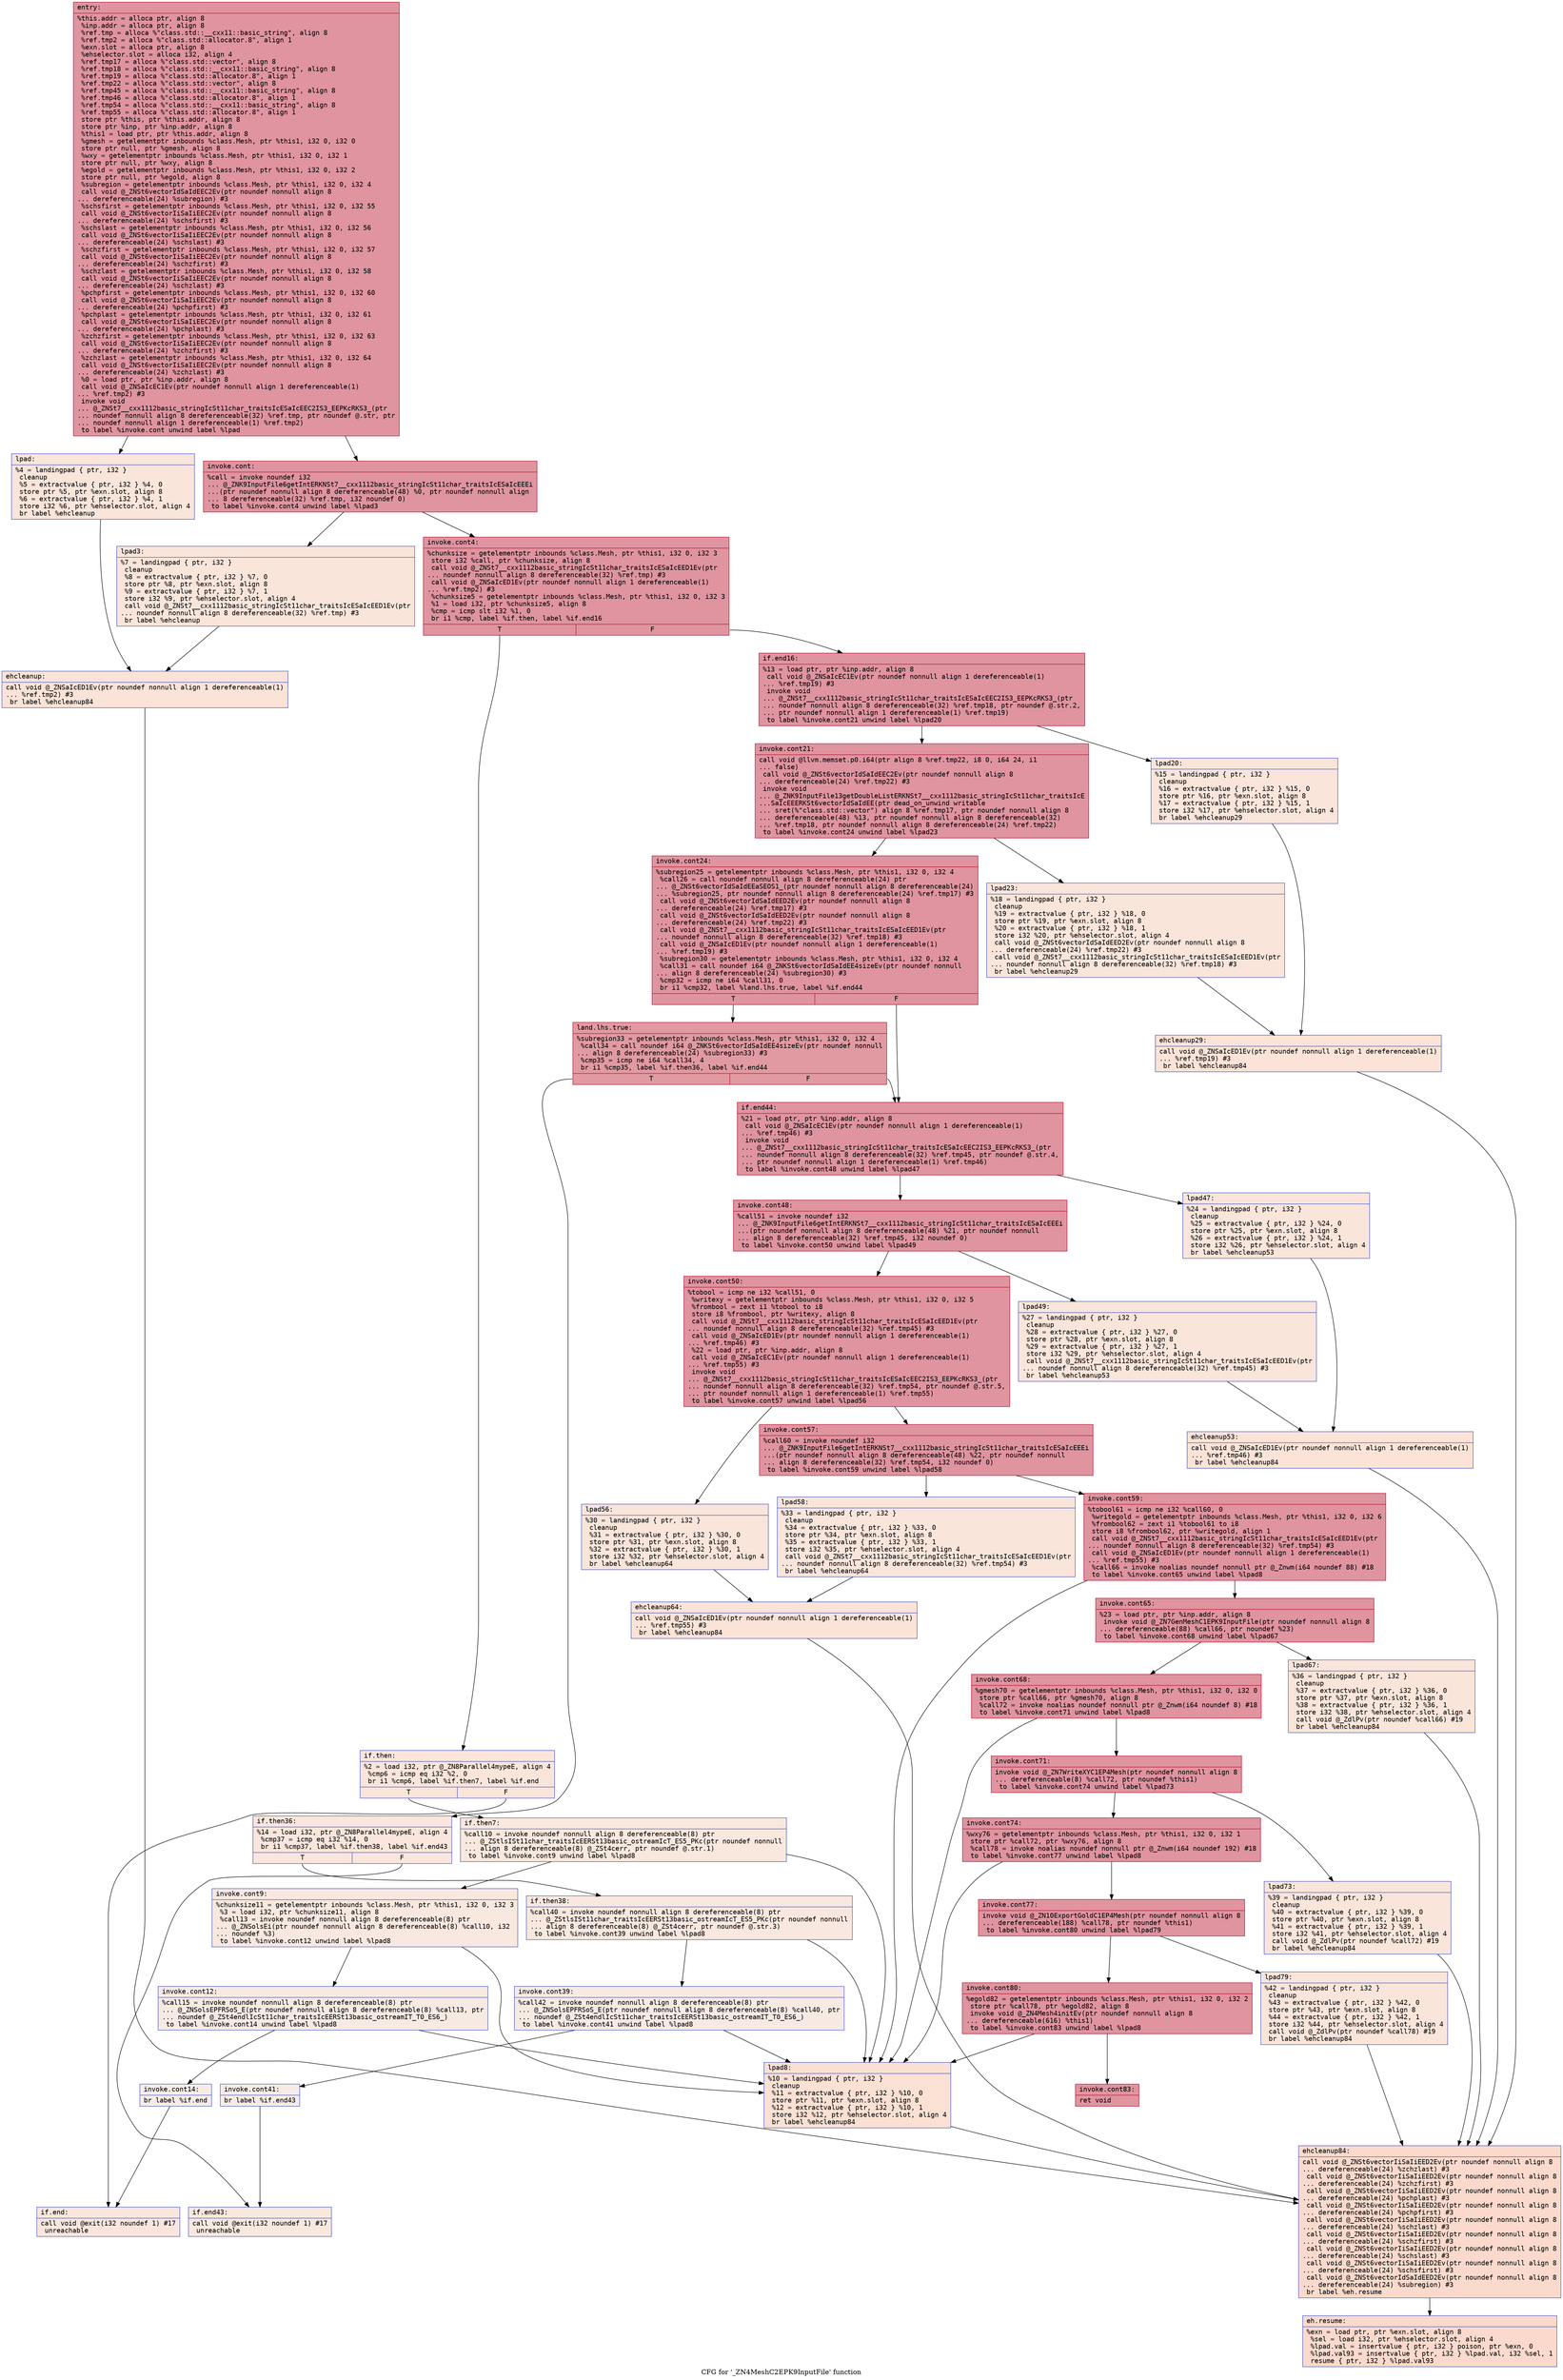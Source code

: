 digraph "CFG for '_ZN4MeshC2EPK9InputFile' function" {
	label="CFG for '_ZN4MeshC2EPK9InputFile' function";

	Node0x56307d5af1d0 [shape=record,color="#b70d28ff", style=filled, fillcolor="#b70d2870" fontname="Courier",label="{entry:\l|  %this.addr = alloca ptr, align 8\l  %inp.addr = alloca ptr, align 8\l  %ref.tmp = alloca %\"class.std::__cxx11::basic_string\", align 8\l  %ref.tmp2 = alloca %\"class.std::allocator.8\", align 1\l  %exn.slot = alloca ptr, align 8\l  %ehselector.slot = alloca i32, align 4\l  %ref.tmp17 = alloca %\"class.std::vector\", align 8\l  %ref.tmp18 = alloca %\"class.std::__cxx11::basic_string\", align 8\l  %ref.tmp19 = alloca %\"class.std::allocator.8\", align 1\l  %ref.tmp22 = alloca %\"class.std::vector\", align 8\l  %ref.tmp45 = alloca %\"class.std::__cxx11::basic_string\", align 8\l  %ref.tmp46 = alloca %\"class.std::allocator.8\", align 1\l  %ref.tmp54 = alloca %\"class.std::__cxx11::basic_string\", align 8\l  %ref.tmp55 = alloca %\"class.std::allocator.8\", align 1\l  store ptr %this, ptr %this.addr, align 8\l  store ptr %inp, ptr %inp.addr, align 8\l  %this1 = load ptr, ptr %this.addr, align 8\l  %gmesh = getelementptr inbounds %class.Mesh, ptr %this1, i32 0, i32 0\l  store ptr null, ptr %gmesh, align 8\l  %wxy = getelementptr inbounds %class.Mesh, ptr %this1, i32 0, i32 1\l  store ptr null, ptr %wxy, align 8\l  %egold = getelementptr inbounds %class.Mesh, ptr %this1, i32 0, i32 2\l  store ptr null, ptr %egold, align 8\l  %subregion = getelementptr inbounds %class.Mesh, ptr %this1, i32 0, i32 4\l  call void @_ZNSt6vectorIdSaIdEEC2Ev(ptr noundef nonnull align 8\l... dereferenceable(24) %subregion) #3\l  %schsfirst = getelementptr inbounds %class.Mesh, ptr %this1, i32 0, i32 55\l  call void @_ZNSt6vectorIiSaIiEEC2Ev(ptr noundef nonnull align 8\l... dereferenceable(24) %schsfirst) #3\l  %schslast = getelementptr inbounds %class.Mesh, ptr %this1, i32 0, i32 56\l  call void @_ZNSt6vectorIiSaIiEEC2Ev(ptr noundef nonnull align 8\l... dereferenceable(24) %schslast) #3\l  %schzfirst = getelementptr inbounds %class.Mesh, ptr %this1, i32 0, i32 57\l  call void @_ZNSt6vectorIiSaIiEEC2Ev(ptr noundef nonnull align 8\l... dereferenceable(24) %schzfirst) #3\l  %schzlast = getelementptr inbounds %class.Mesh, ptr %this1, i32 0, i32 58\l  call void @_ZNSt6vectorIiSaIiEEC2Ev(ptr noundef nonnull align 8\l... dereferenceable(24) %schzlast) #3\l  %pchpfirst = getelementptr inbounds %class.Mesh, ptr %this1, i32 0, i32 60\l  call void @_ZNSt6vectorIiSaIiEEC2Ev(ptr noundef nonnull align 8\l... dereferenceable(24) %pchpfirst) #3\l  %pchplast = getelementptr inbounds %class.Mesh, ptr %this1, i32 0, i32 61\l  call void @_ZNSt6vectorIiSaIiEEC2Ev(ptr noundef nonnull align 8\l... dereferenceable(24) %pchplast) #3\l  %zchzfirst = getelementptr inbounds %class.Mesh, ptr %this1, i32 0, i32 63\l  call void @_ZNSt6vectorIiSaIiEEC2Ev(ptr noundef nonnull align 8\l... dereferenceable(24) %zchzfirst) #3\l  %zchzlast = getelementptr inbounds %class.Mesh, ptr %this1, i32 0, i32 64\l  call void @_ZNSt6vectorIiSaIiEEC2Ev(ptr noundef nonnull align 8\l... dereferenceable(24) %zchzlast) #3\l  %0 = load ptr, ptr %inp.addr, align 8\l  call void @_ZNSaIcEC1Ev(ptr noundef nonnull align 1 dereferenceable(1)\l... %ref.tmp2) #3\l  invoke void\l... @_ZNSt7__cxx1112basic_stringIcSt11char_traitsIcESaIcEEC2IS3_EEPKcRKS3_(ptr\l... noundef nonnull align 8 dereferenceable(32) %ref.tmp, ptr noundef @.str, ptr\l... noundef nonnull align 1 dereferenceable(1) %ref.tmp2)\l          to label %invoke.cont unwind label %lpad\l}"];
	Node0x56307d5af1d0 -> Node0x56307d5b2a00[tooltip="entry -> invoke.cont\nProbability 100.00%" ];
	Node0x56307d5af1d0 -> Node0x56307d5b2ab0[tooltip="entry -> lpad\nProbability 0.00%" ];
	Node0x56307d5b2a00 [shape=record,color="#b70d28ff", style=filled, fillcolor="#b70d2870" fontname="Courier",label="{invoke.cont:\l|  %call = invoke noundef i32\l... @_ZNK9InputFile6getIntERKNSt7__cxx1112basic_stringIcSt11char_traitsIcESaIcEEEi\l...(ptr noundef nonnull align 8 dereferenceable(48) %0, ptr noundef nonnull align\l... 8 dereferenceable(32) %ref.tmp, i32 noundef 0)\l          to label %invoke.cont4 unwind label %lpad3\l}"];
	Node0x56307d5b2a00 -> Node0x56307d5b2950[tooltip="invoke.cont -> invoke.cont4\nProbability 100.00%" ];
	Node0x56307d5b2a00 -> Node0x56307d5b2f00[tooltip="invoke.cont -> lpad3\nProbability 0.00%" ];
	Node0x56307d5b2950 [shape=record,color="#b70d28ff", style=filled, fillcolor="#b70d2870" fontname="Courier",label="{invoke.cont4:\l|  %chunksize = getelementptr inbounds %class.Mesh, ptr %this1, i32 0, i32 3\l  store i32 %call, ptr %chunksize, align 8\l  call void @_ZNSt7__cxx1112basic_stringIcSt11char_traitsIcESaIcEED1Ev(ptr\l... noundef nonnull align 8 dereferenceable(32) %ref.tmp) #3\l  call void @_ZNSaIcED1Ev(ptr noundef nonnull align 1 dereferenceable(1)\l... %ref.tmp2) #3\l  %chunksize5 = getelementptr inbounds %class.Mesh, ptr %this1, i32 0, i32 3\l  %1 = load i32, ptr %chunksize5, align 8\l  %cmp = icmp slt i32 %1, 0\l  br i1 %cmp, label %if.then, label %if.end16\l|{<s0>T|<s1>F}}"];
	Node0x56307d5b2950:s0 -> Node0x56307d5b39b0[tooltip="invoke.cont4 -> if.then\nProbability 0.00%" ];
	Node0x56307d5b2950:s1 -> Node0x56307d5b3a80[tooltip="invoke.cont4 -> if.end16\nProbability 100.00%" ];
	Node0x56307d5b39b0 [shape=record,color="#3d50c3ff", style=filled, fillcolor="#f4c5ad70" fontname="Courier",label="{if.then:\l|  %2 = load i32, ptr @_ZN8Parallel4mypeE, align 4\l  %cmp6 = icmp eq i32 %2, 0\l  br i1 %cmp6, label %if.then7, label %if.end\l|{<s0>T|<s1>F}}"];
	Node0x56307d5b39b0:s0 -> Node0x56307d5b3da0[tooltip="if.then -> if.then7\nProbability 50.00%" ];
	Node0x56307d5b39b0:s1 -> Node0x56307d5b3df0[tooltip="if.then -> if.end\nProbability 50.00%" ];
	Node0x56307d5b3da0 [shape=record,color="#3d50c3ff", style=filled, fillcolor="#f2cab570" fontname="Courier",label="{if.then7:\l|  %call10 = invoke noundef nonnull align 8 dereferenceable(8) ptr\l... @_ZStlsISt11char_traitsIcEERSt13basic_ostreamIcT_ES5_PKc(ptr noundef nonnull\l... align 8 dereferenceable(8) @_ZSt4cerr, ptr noundef @.str.1)\l          to label %invoke.cont9 unwind label %lpad8\l}"];
	Node0x56307d5b3da0 -> Node0x56307d5b3fb0[tooltip="if.then7 -> invoke.cont9\nProbability 50.00%" ];
	Node0x56307d5b3da0 -> Node0x56307d5b4060[tooltip="if.then7 -> lpad8\nProbability 50.00%" ];
	Node0x56307d5b3fb0 [shape=record,color="#3d50c3ff", style=filled, fillcolor="#f1ccb870" fontname="Courier",label="{invoke.cont9:\l|  %chunksize11 = getelementptr inbounds %class.Mesh, ptr %this1, i32 0, i32 3\l  %3 = load i32, ptr %chunksize11, align 8\l  %call13 = invoke noundef nonnull align 8 dereferenceable(8) ptr\l... @_ZNSolsEi(ptr noundef nonnull align 8 dereferenceable(8) %call10, i32\l... noundef %3)\l          to label %invoke.cont12 unwind label %lpad8\l}"];
	Node0x56307d5b3fb0 -> Node0x56307d5b4550[tooltip="invoke.cont9 -> invoke.cont12\nProbability 50.00%" ];
	Node0x56307d5b3fb0 -> Node0x56307d5b4060[tooltip="invoke.cont9 -> lpad8\nProbability 50.00%" ];
	Node0x56307d5b4550 [shape=record,color="#3d50c3ff", style=filled, fillcolor="#eed0c070" fontname="Courier",label="{invoke.cont12:\l|  %call15 = invoke noundef nonnull align 8 dereferenceable(8) ptr\l... @_ZNSolsEPFRSoS_E(ptr noundef nonnull align 8 dereferenceable(8) %call13, ptr\l... noundef @_ZSt4endlIcSt11char_traitsIcEERSt13basic_ostreamIT_T0_ES6_)\l          to label %invoke.cont14 unwind label %lpad8\l}"];
	Node0x56307d5b4550 -> Node0x56307d5b4e70[tooltip="invoke.cont12 -> invoke.cont14\nProbability 50.00%" ];
	Node0x56307d5b4550 -> Node0x56307d5b4060[tooltip="invoke.cont12 -> lpad8\nProbability 50.00%" ];
	Node0x56307d5b4e70 [shape=record,color="#3d50c3ff", style=filled, fillcolor="#ead5c970" fontname="Courier",label="{invoke.cont14:\l|  br label %if.end\l}"];
	Node0x56307d5b4e70 -> Node0x56307d5b3df0[tooltip="invoke.cont14 -> if.end\nProbability 100.00%" ];
	Node0x56307d5b2ab0 [shape=record,color="#3d50c3ff", style=filled, fillcolor="#f4c5ad70" fontname="Courier",label="{lpad:\l|  %4 = landingpad \{ ptr, i32 \}\l          cleanup\l  %5 = extractvalue \{ ptr, i32 \} %4, 0\l  store ptr %5, ptr %exn.slot, align 8\l  %6 = extractvalue \{ ptr, i32 \} %4, 1\l  store i32 %6, ptr %ehselector.slot, align 4\l  br label %ehcleanup\l}"];
	Node0x56307d5b2ab0 -> Node0x56307d5b5560[tooltip="lpad -> ehcleanup\nProbability 100.00%" ];
	Node0x56307d5b2f00 [shape=record,color="#3d50c3ff", style=filled, fillcolor="#f4c5ad70" fontname="Courier",label="{lpad3:\l|  %7 = landingpad \{ ptr, i32 \}\l          cleanup\l  %8 = extractvalue \{ ptr, i32 \} %7, 0\l  store ptr %8, ptr %exn.slot, align 8\l  %9 = extractvalue \{ ptr, i32 \} %7, 1\l  store i32 %9, ptr %ehselector.slot, align 4\l  call void @_ZNSt7__cxx1112basic_stringIcSt11char_traitsIcESaIcEED1Ev(ptr\l... noundef nonnull align 8 dereferenceable(32) %ref.tmp) #3\l  br label %ehcleanup\l}"];
	Node0x56307d5b2f00 -> Node0x56307d5b5560[tooltip="lpad3 -> ehcleanup\nProbability 100.00%" ];
	Node0x56307d5b5560 [shape=record,color="#3d50c3ff", style=filled, fillcolor="#f6bfa670" fontname="Courier",label="{ehcleanup:\l|  call void @_ZNSaIcED1Ev(ptr noundef nonnull align 1 dereferenceable(1)\l... %ref.tmp2) #3\l  br label %ehcleanup84\l}"];
	Node0x56307d5b5560 -> Node0x56307d5b5b80[tooltip="ehcleanup -> ehcleanup84\nProbability 100.00%" ];
	Node0x56307d5b4060 [shape=record,color="#3d50c3ff", style=filled, fillcolor="#f7b99e70" fontname="Courier",label="{lpad8:\l|  %10 = landingpad \{ ptr, i32 \}\l          cleanup\l  %11 = extractvalue \{ ptr, i32 \} %10, 0\l  store ptr %11, ptr %exn.slot, align 8\l  %12 = extractvalue \{ ptr, i32 \} %10, 1\l  store i32 %12, ptr %ehselector.slot, align 4\l  br label %ehcleanup84\l}"];
	Node0x56307d5b4060 -> Node0x56307d5b5b80[tooltip="lpad8 -> ehcleanup84\nProbability 100.00%" ];
	Node0x56307d5b3df0 [shape=record,color="#3d50c3ff", style=filled, fillcolor="#f3c7b170" fontname="Courier",label="{if.end:\l|  call void @exit(i32 noundef 1) #17\l  unreachable\l}"];
	Node0x56307d5b3a80 [shape=record,color="#b70d28ff", style=filled, fillcolor="#b70d2870" fontname="Courier",label="{if.end16:\l|  %13 = load ptr, ptr %inp.addr, align 8\l  call void @_ZNSaIcEC1Ev(ptr noundef nonnull align 1 dereferenceable(1)\l... %ref.tmp19) #3\l  invoke void\l... @_ZNSt7__cxx1112basic_stringIcSt11char_traitsIcESaIcEEC2IS3_EEPKcRKS3_(ptr\l... noundef nonnull align 8 dereferenceable(32) %ref.tmp18, ptr noundef @.str.2,\l... ptr noundef nonnull align 1 dereferenceable(1) %ref.tmp19)\l          to label %invoke.cont21 unwind label %lpad20\l}"];
	Node0x56307d5b3a80 -> Node0x56307d5b6320[tooltip="if.end16 -> invoke.cont21\nProbability 100.00%" ];
	Node0x56307d5b3a80 -> Node0x56307d5b6370[tooltip="if.end16 -> lpad20\nProbability 0.00%" ];
	Node0x56307d5b6320 [shape=record,color="#b70d28ff", style=filled, fillcolor="#b70d2870" fontname="Courier",label="{invoke.cont21:\l|  call void @llvm.memset.p0.i64(ptr align 8 %ref.tmp22, i8 0, i64 24, i1\l... false)\l  call void @_ZNSt6vectorIdSaIdEEC2Ev(ptr noundef nonnull align 8\l... dereferenceable(24) %ref.tmp22) #3\l  invoke void\l... @_ZNK9InputFile13getDoubleListERKNSt7__cxx1112basic_stringIcSt11char_traitsIcE\l...SaIcEEERKSt6vectorIdSaIdEE(ptr dead_on_unwind writable\l... sret(%\"class.std::vector\") align 8 %ref.tmp17, ptr noundef nonnull align 8\l... dereferenceable(48) %13, ptr noundef nonnull align 8 dereferenceable(32)\l... %ref.tmp18, ptr noundef nonnull align 8 dereferenceable(24) %ref.tmp22)\l          to label %invoke.cont24 unwind label %lpad23\l}"];
	Node0x56307d5b6320 -> Node0x56307d5b6a70[tooltip="invoke.cont21 -> invoke.cont24\nProbability 100.00%" ];
	Node0x56307d5b6320 -> Node0x56307d5af4c0[tooltip="invoke.cont21 -> lpad23\nProbability 0.00%" ];
	Node0x56307d5b6a70 [shape=record,color="#b70d28ff", style=filled, fillcolor="#b70d2870" fontname="Courier",label="{invoke.cont24:\l|  %subregion25 = getelementptr inbounds %class.Mesh, ptr %this1, i32 0, i32 4\l  %call26 = call noundef nonnull align 8 dereferenceable(24) ptr\l... @_ZNSt6vectorIdSaIdEEaSEOS1_(ptr noundef nonnull align 8 dereferenceable(24)\l... %subregion25, ptr noundef nonnull align 8 dereferenceable(24) %ref.tmp17) #3\l  call void @_ZNSt6vectorIdSaIdEED2Ev(ptr noundef nonnull align 8\l... dereferenceable(24) %ref.tmp17) #3\l  call void @_ZNSt6vectorIdSaIdEED2Ev(ptr noundef nonnull align 8\l... dereferenceable(24) %ref.tmp22) #3\l  call void @_ZNSt7__cxx1112basic_stringIcSt11char_traitsIcESaIcEED1Ev(ptr\l... noundef nonnull align 8 dereferenceable(32) %ref.tmp18) #3\l  call void @_ZNSaIcED1Ev(ptr noundef nonnull align 1 dereferenceable(1)\l... %ref.tmp19) #3\l  %subregion30 = getelementptr inbounds %class.Mesh, ptr %this1, i32 0, i32 4\l  %call31 = call noundef i64 @_ZNKSt6vectorIdSaIdEE4sizeEv(ptr noundef nonnull\l... align 8 dereferenceable(24) %subregion30) #3\l  %cmp32 = icmp ne i64 %call31, 0\l  br i1 %cmp32, label %land.lhs.true, label %if.end44\l|{<s0>T|<s1>F}}"];
	Node0x56307d5b6a70:s0 -> Node0x56307d5b82e0[tooltip="invoke.cont24 -> land.lhs.true\nProbability 62.50%" ];
	Node0x56307d5b6a70:s1 -> Node0x56307d5b83c0[tooltip="invoke.cont24 -> if.end44\nProbability 37.50%" ];
	Node0x56307d5b82e0 [shape=record,color="#b70d28ff", style=filled, fillcolor="#bb1b2c70" fontname="Courier",label="{land.lhs.true:\l|  %subregion33 = getelementptr inbounds %class.Mesh, ptr %this1, i32 0, i32 4\l  %call34 = call noundef i64 @_ZNKSt6vectorIdSaIdEE4sizeEv(ptr noundef nonnull\l... align 8 dereferenceable(24) %subregion33) #3\l  %cmp35 = icmp ne i64 %call34, 4\l  br i1 %cmp35, label %if.then36, label %if.end44\l|{<s0>T|<s1>F}}"];
	Node0x56307d5b82e0:s0 -> Node0x56307d5b8880[tooltip="land.lhs.true -> if.then36\nProbability 0.00%" ];
	Node0x56307d5b82e0:s1 -> Node0x56307d5b83c0[tooltip="land.lhs.true -> if.end44\nProbability 100.00%" ];
	Node0x56307d5b8880 [shape=record,color="#3d50c3ff", style=filled, fillcolor="#f3c7b170" fontname="Courier",label="{if.then36:\l|  %14 = load i32, ptr @_ZN8Parallel4mypeE, align 4\l  %cmp37 = icmp eq i32 %14, 0\l  br i1 %cmp37, label %if.then38, label %if.end43\l|{<s0>T|<s1>F}}"];
	Node0x56307d5b8880:s0 -> Node0x56307d5b8b10[tooltip="if.then36 -> if.then38\nProbability 50.00%" ];
	Node0x56307d5b8880:s1 -> Node0x56307d5b8b60[tooltip="if.then36 -> if.end43\nProbability 50.00%" ];
	Node0x56307d5b8b10 [shape=record,color="#3d50c3ff", style=filled, fillcolor="#f1ccb870" fontname="Courier",label="{if.then38:\l|  %call40 = invoke noundef nonnull align 8 dereferenceable(8) ptr\l... @_ZStlsISt11char_traitsIcEERSt13basic_ostreamIcT_ES5_PKc(ptr noundef nonnull\l... align 8 dereferenceable(8) @_ZSt4cerr, ptr noundef @.str.3)\l          to label %invoke.cont39 unwind label %lpad8\l}"];
	Node0x56307d5b8b10 -> Node0x56307d5b8cc0[tooltip="if.then38 -> invoke.cont39\nProbability 50.00%" ];
	Node0x56307d5b8b10 -> Node0x56307d5b4060[tooltip="if.then38 -> lpad8\nProbability 50.00%" ];
	Node0x56307d5b8cc0 [shape=record,color="#3d50c3ff", style=filled, fillcolor="#eed0c070" fontname="Courier",label="{invoke.cont39:\l|  %call42 = invoke noundef nonnull align 8 dereferenceable(8) ptr\l... @_ZNSolsEPFRSoS_E(ptr noundef nonnull align 8 dereferenceable(8) %call40, ptr\l... noundef @_ZSt4endlIcSt11char_traitsIcEERSt13basic_ostreamIT_T0_ES6_)\l          to label %invoke.cont41 unwind label %lpad8\l}"];
	Node0x56307d5b8cc0 -> Node0x56307d5b8f00[tooltip="invoke.cont39 -> invoke.cont41\nProbability 50.00%" ];
	Node0x56307d5b8cc0 -> Node0x56307d5b4060[tooltip="invoke.cont39 -> lpad8\nProbability 50.00%" ];
	Node0x56307d5b8f00 [shape=record,color="#3d50c3ff", style=filled, fillcolor="#ecd3c570" fontname="Courier",label="{invoke.cont41:\l|  br label %if.end43\l}"];
	Node0x56307d5b8f00 -> Node0x56307d5b8b60[tooltip="invoke.cont41 -> if.end43\nProbability 100.00%" ];
	Node0x56307d5b6370 [shape=record,color="#3d50c3ff", style=filled, fillcolor="#f4c5ad70" fontname="Courier",label="{lpad20:\l|  %15 = landingpad \{ ptr, i32 \}\l          cleanup\l  %16 = extractvalue \{ ptr, i32 \} %15, 0\l  store ptr %16, ptr %exn.slot, align 8\l  %17 = extractvalue \{ ptr, i32 \} %15, 1\l  store i32 %17, ptr %ehselector.slot, align 4\l  br label %ehcleanup29\l}"];
	Node0x56307d5b6370 -> Node0x56307d5b9380[tooltip="lpad20 -> ehcleanup29\nProbability 100.00%" ];
	Node0x56307d5af4c0 [shape=record,color="#3d50c3ff", style=filled, fillcolor="#f4c5ad70" fontname="Courier",label="{lpad23:\l|  %18 = landingpad \{ ptr, i32 \}\l          cleanup\l  %19 = extractvalue \{ ptr, i32 \} %18, 0\l  store ptr %19, ptr %exn.slot, align 8\l  %20 = extractvalue \{ ptr, i32 \} %18, 1\l  store i32 %20, ptr %ehselector.slot, align 4\l  call void @_ZNSt6vectorIdSaIdEED2Ev(ptr noundef nonnull align 8\l... dereferenceable(24) %ref.tmp22) #3\l  call void @_ZNSt7__cxx1112basic_stringIcSt11char_traitsIcESaIcEED1Ev(ptr\l... noundef nonnull align 8 dereferenceable(32) %ref.tmp18) #3\l  br label %ehcleanup29\l}"];
	Node0x56307d5af4c0 -> Node0x56307d5b9380[tooltip="lpad23 -> ehcleanup29\nProbability 100.00%" ];
	Node0x56307d5b9380 [shape=record,color="#3d50c3ff", style=filled, fillcolor="#f6bfa670" fontname="Courier",label="{ehcleanup29:\l|  call void @_ZNSaIcED1Ev(ptr noundef nonnull align 1 dereferenceable(1)\l... %ref.tmp19) #3\l  br label %ehcleanup84\l}"];
	Node0x56307d5b9380 -> Node0x56307d5b5b80[tooltip="ehcleanup29 -> ehcleanup84\nProbability 100.00%" ];
	Node0x56307d5b8b60 [shape=record,color="#3d50c3ff", style=filled, fillcolor="#f2cab570" fontname="Courier",label="{if.end43:\l|  call void @exit(i32 noundef 1) #17\l  unreachable\l}"];
	Node0x56307d5b83c0 [shape=record,color="#b70d28ff", style=filled, fillcolor="#b70d2870" fontname="Courier",label="{if.end44:\l|  %21 = load ptr, ptr %inp.addr, align 8\l  call void @_ZNSaIcEC1Ev(ptr noundef nonnull align 1 dereferenceable(1)\l... %ref.tmp46) #3\l  invoke void\l... @_ZNSt7__cxx1112basic_stringIcSt11char_traitsIcESaIcEEC2IS3_EEPKcRKS3_(ptr\l... noundef nonnull align 8 dereferenceable(32) %ref.tmp45, ptr noundef @.str.4,\l... ptr noundef nonnull align 1 dereferenceable(1) %ref.tmp46)\l          to label %invoke.cont48 unwind label %lpad47\l}"];
	Node0x56307d5b83c0 -> Node0x56307d5b9e60[tooltip="if.end44 -> invoke.cont48\nProbability 100.00%" ];
	Node0x56307d5b83c0 -> Node0x56307d5b9eb0[tooltip="if.end44 -> lpad47\nProbability 0.00%" ];
	Node0x56307d5b9e60 [shape=record,color="#b70d28ff", style=filled, fillcolor="#b70d2870" fontname="Courier",label="{invoke.cont48:\l|  %call51 = invoke noundef i32\l... @_ZNK9InputFile6getIntERKNSt7__cxx1112basic_stringIcSt11char_traitsIcESaIcEEEi\l...(ptr noundef nonnull align 8 dereferenceable(48) %21, ptr noundef nonnull\l... align 8 dereferenceable(32) %ref.tmp45, i32 noundef 0)\l          to label %invoke.cont50 unwind label %lpad49\l}"];
	Node0x56307d5b9e60 -> Node0x56307d5b9e10[tooltip="invoke.cont48 -> invoke.cont50\nProbability 100.00%" ];
	Node0x56307d5b9e60 -> Node0x56307d5ba0b0[tooltip="invoke.cont48 -> lpad49\nProbability 0.00%" ];
	Node0x56307d5b9e10 [shape=record,color="#b70d28ff", style=filled, fillcolor="#b70d2870" fontname="Courier",label="{invoke.cont50:\l|  %tobool = icmp ne i32 %call51, 0\l  %writexy = getelementptr inbounds %class.Mesh, ptr %this1, i32 0, i32 5\l  %frombool = zext i1 %tobool to i8\l  store i8 %frombool, ptr %writexy, align 8\l  call void @_ZNSt7__cxx1112basic_stringIcSt11char_traitsIcESaIcEED1Ev(ptr\l... noundef nonnull align 8 dereferenceable(32) %ref.tmp45) #3\l  call void @_ZNSaIcED1Ev(ptr noundef nonnull align 1 dereferenceable(1)\l... %ref.tmp46) #3\l  %22 = load ptr, ptr %inp.addr, align 8\l  call void @_ZNSaIcEC1Ev(ptr noundef nonnull align 1 dereferenceable(1)\l... %ref.tmp55) #3\l  invoke void\l... @_ZNSt7__cxx1112basic_stringIcSt11char_traitsIcESaIcEEC2IS3_EEPKcRKS3_(ptr\l... noundef nonnull align 8 dereferenceable(32) %ref.tmp54, ptr noundef @.str.5,\l... ptr noundef nonnull align 1 dereferenceable(1) %ref.tmp55)\l          to label %invoke.cont57 unwind label %lpad56\l}"];
	Node0x56307d5b9e10 -> Node0x56307d5baa50[tooltip="invoke.cont50 -> invoke.cont57\nProbability 100.00%" ];
	Node0x56307d5b9e10 -> Node0x56307d5baad0[tooltip="invoke.cont50 -> lpad56\nProbability 0.00%" ];
	Node0x56307d5baa50 [shape=record,color="#b70d28ff", style=filled, fillcolor="#b70d2870" fontname="Courier",label="{invoke.cont57:\l|  %call60 = invoke noundef i32\l... @_ZNK9InputFile6getIntERKNSt7__cxx1112basic_stringIcSt11char_traitsIcESaIcEEEi\l...(ptr noundef nonnull align 8 dereferenceable(48) %22, ptr noundef nonnull\l... align 8 dereferenceable(32) %ref.tmp54, i32 noundef 0)\l          to label %invoke.cont59 unwind label %lpad58\l}"];
	Node0x56307d5baa50 -> Node0x56307d5baa00[tooltip="invoke.cont57 -> invoke.cont59\nProbability 100.00%" ];
	Node0x56307d5baa50 -> Node0x56307d5bad00[tooltip="invoke.cont57 -> lpad58\nProbability 0.00%" ];
	Node0x56307d5baa00 [shape=record,color="#b70d28ff", style=filled, fillcolor="#b70d2870" fontname="Courier",label="{invoke.cont59:\l|  %tobool61 = icmp ne i32 %call60, 0\l  %writegold = getelementptr inbounds %class.Mesh, ptr %this1, i32 0, i32 6\l  %frombool62 = zext i1 %tobool61 to i8\l  store i8 %frombool62, ptr %writegold, align 1\l  call void @_ZNSt7__cxx1112basic_stringIcSt11char_traitsIcESaIcEED1Ev(ptr\l... noundef nonnull align 8 dereferenceable(32) %ref.tmp54) #3\l  call void @_ZNSaIcED1Ev(ptr noundef nonnull align 1 dereferenceable(1)\l... %ref.tmp55) #3\l  %call66 = invoke noalias noundef nonnull ptr @_Znwm(i64 noundef 88) #18\l          to label %invoke.cont65 unwind label %lpad8\l}"];
	Node0x56307d5baa00 -> Node0x56307d5bb510[tooltip="invoke.cont59 -> invoke.cont65\nProbability 100.00%" ];
	Node0x56307d5baa00 -> Node0x56307d5b4060[tooltip="invoke.cont59 -> lpad8\nProbability 0.00%" ];
	Node0x56307d5bb510 [shape=record,color="#b70d28ff", style=filled, fillcolor="#b70d2870" fontname="Courier",label="{invoke.cont65:\l|  %23 = load ptr, ptr %inp.addr, align 8\l  invoke void @_ZN7GenMeshC1EPK9InputFile(ptr noundef nonnull align 8\l... dereferenceable(88) %call66, ptr noundef %23)\l          to label %invoke.cont68 unwind label %lpad67\l}"];
	Node0x56307d5bb510 -> Node0x56307d5bb730[tooltip="invoke.cont65 -> invoke.cont68\nProbability 100.00%" ];
	Node0x56307d5bb510 -> Node0x56307d5bb810[tooltip="invoke.cont65 -> lpad67\nProbability 0.00%" ];
	Node0x56307d5bb730 [shape=record,color="#b70d28ff", style=filled, fillcolor="#b70d2870" fontname="Courier",label="{invoke.cont68:\l|  %gmesh70 = getelementptr inbounds %class.Mesh, ptr %this1, i32 0, i32 0\l  store ptr %call66, ptr %gmesh70, align 8\l  %call72 = invoke noalias noundef nonnull ptr @_Znwm(i64 noundef 8) #18\l          to label %invoke.cont71 unwind label %lpad8\l}"];
	Node0x56307d5bb730 -> Node0x56307d5b48c0[tooltip="invoke.cont68 -> invoke.cont71\nProbability 100.00%" ];
	Node0x56307d5bb730 -> Node0x56307d5b4060[tooltip="invoke.cont68 -> lpad8\nProbability 0.00%" ];
	Node0x56307d5b48c0 [shape=record,color="#b70d28ff", style=filled, fillcolor="#b70d2870" fontname="Courier",label="{invoke.cont71:\l|  invoke void @_ZN7WriteXYC1EP4Mesh(ptr noundef nonnull align 8\l... dereferenceable(8) %call72, ptr noundef %this1)\l          to label %invoke.cont74 unwind label %lpad73\l}"];
	Node0x56307d5b48c0 -> Node0x56307d5b49e0[tooltip="invoke.cont71 -> invoke.cont74\nProbability 100.00%" ];
	Node0x56307d5b48c0 -> Node0x56307d5b4a60[tooltip="invoke.cont71 -> lpad73\nProbability 0.00%" ];
	Node0x56307d5b49e0 [shape=record,color="#b70d28ff", style=filled, fillcolor="#b70d2870" fontname="Courier",label="{invoke.cont74:\l|  %wxy76 = getelementptr inbounds %class.Mesh, ptr %this1, i32 0, i32 1\l  store ptr %call72, ptr %wxy76, align 8\l  %call78 = invoke noalias noundef nonnull ptr @_Znwm(i64 noundef 192) #18\l          to label %invoke.cont77 unwind label %lpad8\l}"];
	Node0x56307d5b49e0 -> Node0x56307d5bc940[tooltip="invoke.cont74 -> invoke.cont77\nProbability 100.00%" ];
	Node0x56307d5b49e0 -> Node0x56307d5b4060[tooltip="invoke.cont74 -> lpad8\nProbability 0.00%" ];
	Node0x56307d5bc940 [shape=record,color="#b70d28ff", style=filled, fillcolor="#b70d2870" fontname="Courier",label="{invoke.cont77:\l|  invoke void @_ZN10ExportGoldC1EP4Mesh(ptr noundef nonnull align 8\l... dereferenceable(188) %call78, ptr noundef %this1)\l          to label %invoke.cont80 unwind label %lpad79\l}"];
	Node0x56307d5bc940 -> Node0x56307d5bcb40[tooltip="invoke.cont77 -> invoke.cont80\nProbability 100.00%" ];
	Node0x56307d5bc940 -> Node0x56307d5bcc20[tooltip="invoke.cont77 -> lpad79\nProbability 0.00%" ];
	Node0x56307d5bcb40 [shape=record,color="#b70d28ff", style=filled, fillcolor="#b70d2870" fontname="Courier",label="{invoke.cont80:\l|  %egold82 = getelementptr inbounds %class.Mesh, ptr %this1, i32 0, i32 2\l  store ptr %call78, ptr %egold82, align 8\l  invoke void @_ZN4Mesh4initEv(ptr noundef nonnull align 8\l... dereferenceable(616) %this1)\l          to label %invoke.cont83 unwind label %lpad8\l}"];
	Node0x56307d5bcb40 -> Node0x56307d5bd0f0[tooltip="invoke.cont80 -> invoke.cont83\nProbability 100.00%" ];
	Node0x56307d5bcb40 -> Node0x56307d5b4060[tooltip="invoke.cont80 -> lpad8\nProbability 0.00%" ];
	Node0x56307d5bd0f0 [shape=record,color="#b70d28ff", style=filled, fillcolor="#b70d2870" fontname="Courier",label="{invoke.cont83:\l|  ret void\l}"];
	Node0x56307d5b9eb0 [shape=record,color="#3d50c3ff", style=filled, fillcolor="#f4c5ad70" fontname="Courier",label="{lpad47:\l|  %24 = landingpad \{ ptr, i32 \}\l          cleanup\l  %25 = extractvalue \{ ptr, i32 \} %24, 0\l  store ptr %25, ptr %exn.slot, align 8\l  %26 = extractvalue \{ ptr, i32 \} %24, 1\l  store i32 %26, ptr %ehselector.slot, align 4\l  br label %ehcleanup53\l}"];
	Node0x56307d5b9eb0 -> Node0x56307d5bd630[tooltip="lpad47 -> ehcleanup53\nProbability 100.00%" ];
	Node0x56307d5ba0b0 [shape=record,color="#3d50c3ff", style=filled, fillcolor="#f4c5ad70" fontname="Courier",label="{lpad49:\l|  %27 = landingpad \{ ptr, i32 \}\l          cleanup\l  %28 = extractvalue \{ ptr, i32 \} %27, 0\l  store ptr %28, ptr %exn.slot, align 8\l  %29 = extractvalue \{ ptr, i32 \} %27, 1\l  store i32 %29, ptr %ehselector.slot, align 4\l  call void @_ZNSt7__cxx1112basic_stringIcSt11char_traitsIcESaIcEED1Ev(ptr\l... noundef nonnull align 8 dereferenceable(32) %ref.tmp45) #3\l  br label %ehcleanup53\l}"];
	Node0x56307d5ba0b0 -> Node0x56307d5bd630[tooltip="lpad49 -> ehcleanup53\nProbability 100.00%" ];
	Node0x56307d5bd630 [shape=record,color="#3d50c3ff", style=filled, fillcolor="#f6bfa670" fontname="Courier",label="{ehcleanup53:\l|  call void @_ZNSaIcED1Ev(ptr noundef nonnull align 1 dereferenceable(1)\l... %ref.tmp46) #3\l  br label %ehcleanup84\l}"];
	Node0x56307d5bd630 -> Node0x56307d5b5b80[tooltip="ehcleanup53 -> ehcleanup84\nProbability 100.00%" ];
	Node0x56307d5baad0 [shape=record,color="#3d50c3ff", style=filled, fillcolor="#f4c5ad70" fontname="Courier",label="{lpad56:\l|  %30 = landingpad \{ ptr, i32 \}\l          cleanup\l  %31 = extractvalue \{ ptr, i32 \} %30, 0\l  store ptr %31, ptr %exn.slot, align 8\l  %32 = extractvalue \{ ptr, i32 \} %30, 1\l  store i32 %32, ptr %ehselector.slot, align 4\l  br label %ehcleanup64\l}"];
	Node0x56307d5baad0 -> Node0x56307d5bdf20[tooltip="lpad56 -> ehcleanup64\nProbability 100.00%" ];
	Node0x56307d5bad00 [shape=record,color="#3d50c3ff", style=filled, fillcolor="#f4c5ad70" fontname="Courier",label="{lpad58:\l|  %33 = landingpad \{ ptr, i32 \}\l          cleanup\l  %34 = extractvalue \{ ptr, i32 \} %33, 0\l  store ptr %34, ptr %exn.slot, align 8\l  %35 = extractvalue \{ ptr, i32 \} %33, 1\l  store i32 %35, ptr %ehselector.slot, align 4\l  call void @_ZNSt7__cxx1112basic_stringIcSt11char_traitsIcESaIcEED1Ev(ptr\l... noundef nonnull align 8 dereferenceable(32) %ref.tmp54) #3\l  br label %ehcleanup64\l}"];
	Node0x56307d5bad00 -> Node0x56307d5bdf20[tooltip="lpad58 -> ehcleanup64\nProbability 100.00%" ];
	Node0x56307d5bdf20 [shape=record,color="#3d50c3ff", style=filled, fillcolor="#f6bfa670" fontname="Courier",label="{ehcleanup64:\l|  call void @_ZNSaIcED1Ev(ptr noundef nonnull align 1 dereferenceable(1)\l... %ref.tmp55) #3\l  br label %ehcleanup84\l}"];
	Node0x56307d5bdf20 -> Node0x56307d5b5b80[tooltip="ehcleanup64 -> ehcleanup84\nProbability 100.00%" ];
	Node0x56307d5bb810 [shape=record,color="#3d50c3ff", style=filled, fillcolor="#f4c5ad70" fontname="Courier",label="{lpad67:\l|  %36 = landingpad \{ ptr, i32 \}\l          cleanup\l  %37 = extractvalue \{ ptr, i32 \} %36, 0\l  store ptr %37, ptr %exn.slot, align 8\l  %38 = extractvalue \{ ptr, i32 \} %36, 1\l  store i32 %38, ptr %ehselector.slot, align 4\l  call void @_ZdlPv(ptr noundef %call66) #19\l  br label %ehcleanup84\l}"];
	Node0x56307d5bb810 -> Node0x56307d5b5b80[tooltip="lpad67 -> ehcleanup84\nProbability 100.00%" ];
	Node0x56307d5b4a60 [shape=record,color="#3d50c3ff", style=filled, fillcolor="#f4c5ad70" fontname="Courier",label="{lpad73:\l|  %39 = landingpad \{ ptr, i32 \}\l          cleanup\l  %40 = extractvalue \{ ptr, i32 \} %39, 0\l  store ptr %40, ptr %exn.slot, align 8\l  %41 = extractvalue \{ ptr, i32 \} %39, 1\l  store i32 %41, ptr %ehselector.slot, align 4\l  call void @_ZdlPv(ptr noundef %call72) #19\l  br label %ehcleanup84\l}"];
	Node0x56307d5b4a60 -> Node0x56307d5b5b80[tooltip="lpad73 -> ehcleanup84\nProbability 100.00%" ];
	Node0x56307d5bcc20 [shape=record,color="#3d50c3ff", style=filled, fillcolor="#f4c5ad70" fontname="Courier",label="{lpad79:\l|  %42 = landingpad \{ ptr, i32 \}\l          cleanup\l  %43 = extractvalue \{ ptr, i32 \} %42, 0\l  store ptr %43, ptr %exn.slot, align 8\l  %44 = extractvalue \{ ptr, i32 \} %42, 1\l  store i32 %44, ptr %ehselector.slot, align 4\l  call void @_ZdlPv(ptr noundef %call78) #19\l  br label %ehcleanup84\l}"];
	Node0x56307d5bcc20 -> Node0x56307d5b5b80[tooltip="lpad79 -> ehcleanup84\nProbability 100.00%" ];
	Node0x56307d5b5b80 [shape=record,color="#3d50c3ff", style=filled, fillcolor="#f7ac8e70" fontname="Courier",label="{ehcleanup84:\l|  call void @_ZNSt6vectorIiSaIiEED2Ev(ptr noundef nonnull align 8\l... dereferenceable(24) %zchzlast) #3\l  call void @_ZNSt6vectorIiSaIiEED2Ev(ptr noundef nonnull align 8\l... dereferenceable(24) %zchzfirst) #3\l  call void @_ZNSt6vectorIiSaIiEED2Ev(ptr noundef nonnull align 8\l... dereferenceable(24) %pchplast) #3\l  call void @_ZNSt6vectorIiSaIiEED2Ev(ptr noundef nonnull align 8\l... dereferenceable(24) %pchpfirst) #3\l  call void @_ZNSt6vectorIiSaIiEED2Ev(ptr noundef nonnull align 8\l... dereferenceable(24) %schzlast) #3\l  call void @_ZNSt6vectorIiSaIiEED2Ev(ptr noundef nonnull align 8\l... dereferenceable(24) %schzfirst) #3\l  call void @_ZNSt6vectorIiSaIiEED2Ev(ptr noundef nonnull align 8\l... dereferenceable(24) %schslast) #3\l  call void @_ZNSt6vectorIiSaIiEED2Ev(ptr noundef nonnull align 8\l... dereferenceable(24) %schsfirst) #3\l  call void @_ZNSt6vectorIdSaIdEED2Ev(ptr noundef nonnull align 8\l... dereferenceable(24) %subregion) #3\l  br label %eh.resume\l}"];
	Node0x56307d5b5b80 -> Node0x56307d5bfca0[tooltip="ehcleanup84 -> eh.resume\nProbability 100.00%" ];
	Node0x56307d5bfca0 [shape=record,color="#3d50c3ff", style=filled, fillcolor="#f7ac8e70" fontname="Courier",label="{eh.resume:\l|  %exn = load ptr, ptr %exn.slot, align 8\l  %sel = load i32, ptr %ehselector.slot, align 4\l  %lpad.val = insertvalue \{ ptr, i32 \} poison, ptr %exn, 0\l  %lpad.val93 = insertvalue \{ ptr, i32 \} %lpad.val, i32 %sel, 1\l  resume \{ ptr, i32 \} %lpad.val93\l}"];
}
